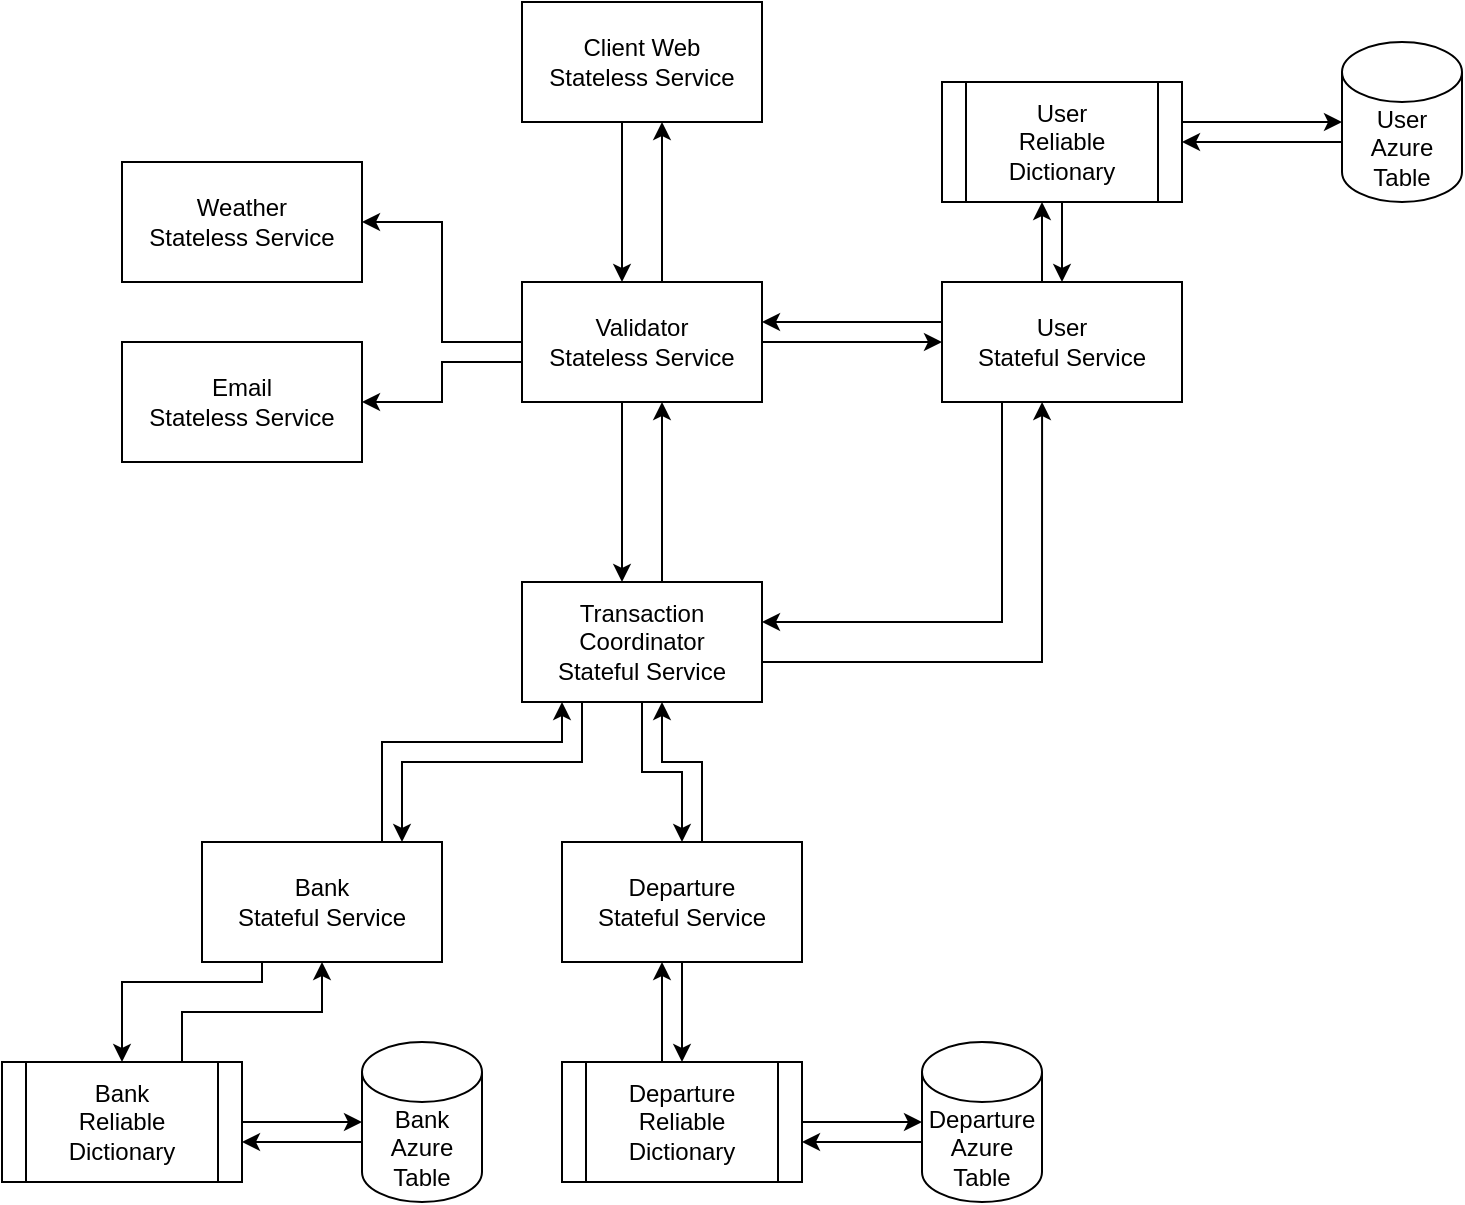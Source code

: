 <mxfile version="20.8.4" type="device"><diagram id="ze4OMfOA4Mn5XRJFmpxb" name="Page-1"><mxGraphModel dx="1434" dy="796" grid="1" gridSize="10" guides="1" tooltips="1" connect="1" arrows="1" fold="1" page="1" pageScale="1" pageWidth="850" pageHeight="1100" math="0" shadow="0"><root><mxCell id="0"/><mxCell id="1" parent="0"/><mxCell id="cVeBAqM_-Fc1GNCnRJ61-3" value="" style="edgeStyle=orthogonalEdgeStyle;rounded=0;orthogonalLoop=1;jettySize=auto;html=1;" parent="1" source="cVeBAqM_-Fc1GNCnRJ61-1" target="cVeBAqM_-Fc1GNCnRJ61-2" edge="1"><mxGeometry relative="1" as="geometry"><Array as="points"><mxPoint x="370" y="130"/><mxPoint x="370" y="130"/></Array></mxGeometry></mxCell><mxCell id="cVeBAqM_-Fc1GNCnRJ61-1" value="Client Web&lt;br&gt;Stateless Service" style="rounded=0;whiteSpace=wrap;html=1;" parent="1" vertex="1"><mxGeometry x="320" y="50" width="120" height="60" as="geometry"/></mxCell><mxCell id="cVeBAqM_-Fc1GNCnRJ61-4" value="" style="edgeStyle=orthogonalEdgeStyle;rounded=0;orthogonalLoop=1;jettySize=auto;html=1;" parent="1" source="cVeBAqM_-Fc1GNCnRJ61-2" target="cVeBAqM_-Fc1GNCnRJ61-1" edge="1"><mxGeometry relative="1" as="geometry"><Array as="points"><mxPoint x="390" y="140"/><mxPoint x="390" y="140"/></Array></mxGeometry></mxCell><mxCell id="cVeBAqM_-Fc1GNCnRJ61-7" value="" style="edgeStyle=orthogonalEdgeStyle;rounded=0;orthogonalLoop=1;jettySize=auto;html=1;" parent="1" source="cVeBAqM_-Fc1GNCnRJ61-2" target="cVeBAqM_-Fc1GNCnRJ61-5" edge="1"><mxGeometry relative="1" as="geometry"><Array as="points"><mxPoint x="370" y="290"/><mxPoint x="370" y="290"/></Array></mxGeometry></mxCell><mxCell id="cVeBAqM_-Fc1GNCnRJ61-11" value="" style="edgeStyle=orthogonalEdgeStyle;rounded=0;orthogonalLoop=1;jettySize=auto;html=1;" parent="1" source="cVeBAqM_-Fc1GNCnRJ61-2" target="cVeBAqM_-Fc1GNCnRJ61-9" edge="1"><mxGeometry relative="1" as="geometry"/></mxCell><mxCell id="cVeBAqM_-Fc1GNCnRJ61-42" value="" style="edgeStyle=orthogonalEdgeStyle;rounded=0;orthogonalLoop=1;jettySize=auto;html=1;" parent="1" source="cVeBAqM_-Fc1GNCnRJ61-2" target="cVeBAqM_-Fc1GNCnRJ61-41" edge="1"><mxGeometry relative="1" as="geometry"/></mxCell><mxCell id="cVeBAqM_-Fc1GNCnRJ61-44" style="edgeStyle=orthogonalEdgeStyle;rounded=0;orthogonalLoop=1;jettySize=auto;html=1;exitX=0;exitY=0.5;exitDx=0;exitDy=0;entryX=1;entryY=0.5;entryDx=0;entryDy=0;" parent="1" source="cVeBAqM_-Fc1GNCnRJ61-2" target="cVeBAqM_-Fc1GNCnRJ61-43" edge="1"><mxGeometry relative="1" as="geometry"><Array as="points"><mxPoint x="320" y="230"/><mxPoint x="280" y="230"/><mxPoint x="280" y="250"/></Array></mxGeometry></mxCell><mxCell id="cVeBAqM_-Fc1GNCnRJ61-2" value="Validator&lt;br&gt;Stateless Service" style="rounded=0;whiteSpace=wrap;html=1;" parent="1" vertex="1"><mxGeometry x="320" y="190" width="120" height="60" as="geometry"/></mxCell><mxCell id="cVeBAqM_-Fc1GNCnRJ61-6" value="" style="edgeStyle=orthogonalEdgeStyle;rounded=0;orthogonalLoop=1;jettySize=auto;html=1;" parent="1" source="cVeBAqM_-Fc1GNCnRJ61-5" target="cVeBAqM_-Fc1GNCnRJ61-2" edge="1"><mxGeometry relative="1" as="geometry"><Array as="points"><mxPoint x="390" y="290"/><mxPoint x="390" y="290"/></Array></mxGeometry></mxCell><mxCell id="cVeBAqM_-Fc1GNCnRJ61-13" value="" style="edgeStyle=orthogonalEdgeStyle;rounded=0;orthogonalLoop=1;jettySize=auto;html=1;" parent="1" target="cVeBAqM_-Fc1GNCnRJ61-12" edge="1"><mxGeometry relative="1" as="geometry"><mxPoint x="350" y="400" as="sourcePoint"/><Array as="points"><mxPoint x="350" y="430"/><mxPoint x="260" y="430"/></Array></mxGeometry></mxCell><mxCell id="cVeBAqM_-Fc1GNCnRJ61-18" value="" style="edgeStyle=orthogonalEdgeStyle;rounded=0;orthogonalLoop=1;jettySize=auto;html=1;" parent="1" source="cVeBAqM_-Fc1GNCnRJ61-5" target="cVeBAqM_-Fc1GNCnRJ61-15" edge="1"><mxGeometry relative="1" as="geometry"/></mxCell><mxCell id="DbfVXV76TgT3S2MvBWvK-4" style="edgeStyle=orthogonalEdgeStyle;rounded=0;orthogonalLoop=1;jettySize=auto;html=1;exitX=1;exitY=0.5;exitDx=0;exitDy=0;entryX=0.417;entryY=1;entryDx=0;entryDy=0;entryPerimeter=0;" edge="1" parent="1" source="cVeBAqM_-Fc1GNCnRJ61-5" target="cVeBAqM_-Fc1GNCnRJ61-9"><mxGeometry relative="1" as="geometry"><Array as="points"><mxPoint x="440" y="380"/><mxPoint x="580" y="380"/></Array></mxGeometry></mxCell><mxCell id="cVeBAqM_-Fc1GNCnRJ61-5" value="Transaction Coordinator&lt;br&gt;Stateful Service" style="rounded=0;whiteSpace=wrap;html=1;" parent="1" vertex="1"><mxGeometry x="320" y="340" width="120" height="60" as="geometry"/></mxCell><mxCell id="cVeBAqM_-Fc1GNCnRJ61-8" style="edgeStyle=orthogonalEdgeStyle;rounded=0;orthogonalLoop=1;jettySize=auto;html=1;exitX=0.5;exitY=1;exitDx=0;exitDy=0;" parent="1" edge="1"><mxGeometry relative="1" as="geometry"><mxPoint x="340" y="400" as="sourcePoint"/><mxPoint x="340" y="400" as="targetPoint"/></mxGeometry></mxCell><mxCell id="cVeBAqM_-Fc1GNCnRJ61-10" value="" style="edgeStyle=orthogonalEdgeStyle;rounded=0;orthogonalLoop=1;jettySize=auto;html=1;" parent="1" source="cVeBAqM_-Fc1GNCnRJ61-9" target="cVeBAqM_-Fc1GNCnRJ61-2" edge="1"><mxGeometry relative="1" as="geometry"><Array as="points"><mxPoint x="480" y="210"/><mxPoint x="480" y="210"/></Array></mxGeometry></mxCell><mxCell id="cVeBAqM_-Fc1GNCnRJ61-40" value="" style="edgeStyle=orthogonalEdgeStyle;rounded=0;orthogonalLoop=1;jettySize=auto;html=1;" parent="1" source="cVeBAqM_-Fc1GNCnRJ61-9" target="cVeBAqM_-Fc1GNCnRJ61-38" edge="1"><mxGeometry relative="1" as="geometry"><Array as="points"><mxPoint x="580" y="170"/><mxPoint x="580" y="170"/></Array></mxGeometry></mxCell><mxCell id="DbfVXV76TgT3S2MvBWvK-3" style="edgeStyle=orthogonalEdgeStyle;rounded=0;orthogonalLoop=1;jettySize=auto;html=1;exitX=0.25;exitY=1;exitDx=0;exitDy=0;" edge="1" parent="1" source="cVeBAqM_-Fc1GNCnRJ61-9"><mxGeometry relative="1" as="geometry"><mxPoint x="440" y="360" as="targetPoint"/><Array as="points"><mxPoint x="560" y="360"/><mxPoint x="440" y="360"/></Array></mxGeometry></mxCell><mxCell id="cVeBAqM_-Fc1GNCnRJ61-9" value="User&lt;br&gt;Stateful Service" style="rounded=0;whiteSpace=wrap;html=1;" parent="1" vertex="1"><mxGeometry x="530" y="190" width="120" height="60" as="geometry"/></mxCell><mxCell id="cVeBAqM_-Fc1GNCnRJ61-14" value="" style="edgeStyle=orthogonalEdgeStyle;rounded=0;orthogonalLoop=1;jettySize=auto;html=1;" parent="1" source="cVeBAqM_-Fc1GNCnRJ61-12" edge="1"><mxGeometry relative="1" as="geometry"><mxPoint x="340" y="400" as="targetPoint"/><Array as="points"><mxPoint x="250" y="420"/><mxPoint x="340" y="420"/></Array></mxGeometry></mxCell><mxCell id="cVeBAqM_-Fc1GNCnRJ61-25" style="edgeStyle=orthogonalEdgeStyle;rounded=0;orthogonalLoop=1;jettySize=auto;html=1;exitX=0.25;exitY=1;exitDx=0;exitDy=0;entryX=0.5;entryY=0;entryDx=0;entryDy=0;" parent="1" source="cVeBAqM_-Fc1GNCnRJ61-12" target="cVeBAqM_-Fc1GNCnRJ61-21" edge="1"><mxGeometry relative="1" as="geometry"><Array as="points"><mxPoint x="190" y="540"/><mxPoint x="120" y="540"/></Array></mxGeometry></mxCell><mxCell id="cVeBAqM_-Fc1GNCnRJ61-12" value="Bank&lt;br&gt;Stateful Service" style="rounded=0;whiteSpace=wrap;html=1;" parent="1" vertex="1"><mxGeometry x="160" y="470" width="120" height="60" as="geometry"/></mxCell><mxCell id="cVeBAqM_-Fc1GNCnRJ61-16" value="" style="edgeStyle=orthogonalEdgeStyle;rounded=0;orthogonalLoop=1;jettySize=auto;html=1;" parent="1" source="cVeBAqM_-Fc1GNCnRJ61-15" target="cVeBAqM_-Fc1GNCnRJ61-5" edge="1"><mxGeometry relative="1" as="geometry"><Array as="points"><mxPoint x="410" y="430"/><mxPoint x="390" y="430"/></Array></mxGeometry></mxCell><mxCell id="cVeBAqM_-Fc1GNCnRJ61-34" value="" style="edgeStyle=orthogonalEdgeStyle;rounded=0;orthogonalLoop=1;jettySize=auto;html=1;" parent="1" source="cVeBAqM_-Fc1GNCnRJ61-15" target="cVeBAqM_-Fc1GNCnRJ61-32" edge="1"><mxGeometry relative="1" as="geometry"/></mxCell><mxCell id="cVeBAqM_-Fc1GNCnRJ61-15" value="Departure&lt;br&gt;Stateful Service" style="rounded=0;whiteSpace=wrap;html=1;" parent="1" vertex="1"><mxGeometry x="340" y="470" width="120" height="60" as="geometry"/></mxCell><mxCell id="cVeBAqM_-Fc1GNCnRJ61-22" value="" style="edgeStyle=orthogonalEdgeStyle;rounded=0;orthogonalLoop=1;jettySize=auto;html=1;" parent="1" source="cVeBAqM_-Fc1GNCnRJ61-19" target="cVeBAqM_-Fc1GNCnRJ61-21" edge="1"><mxGeometry relative="1" as="geometry"><Array as="points"><mxPoint x="210" y="620"/><mxPoint x="210" y="620"/></Array></mxGeometry></mxCell><mxCell id="cVeBAqM_-Fc1GNCnRJ61-19" value="Bank&lt;br&gt;Azure&lt;br&gt;Table" style="shape=cylinder3;whiteSpace=wrap;html=1;boundedLbl=1;backgroundOutline=1;size=15;" parent="1" vertex="1"><mxGeometry x="240" y="570" width="60" height="80" as="geometry"/></mxCell><mxCell id="cVeBAqM_-Fc1GNCnRJ61-23" value="" style="edgeStyle=orthogonalEdgeStyle;rounded=0;orthogonalLoop=1;jettySize=auto;html=1;" parent="1" source="cVeBAqM_-Fc1GNCnRJ61-21" target="cVeBAqM_-Fc1GNCnRJ61-19" edge="1"><mxGeometry relative="1" as="geometry"/></mxCell><mxCell id="cVeBAqM_-Fc1GNCnRJ61-24" style="edgeStyle=orthogonalEdgeStyle;rounded=0;orthogonalLoop=1;jettySize=auto;html=1;exitX=0.75;exitY=0;exitDx=0;exitDy=0;entryX=0.5;entryY=1;entryDx=0;entryDy=0;" parent="1" source="cVeBAqM_-Fc1GNCnRJ61-21" target="cVeBAqM_-Fc1GNCnRJ61-12" edge="1"><mxGeometry relative="1" as="geometry"/></mxCell><mxCell id="cVeBAqM_-Fc1GNCnRJ61-21" value="Bank&lt;br&gt;Reliable Dictionary" style="shape=process;whiteSpace=wrap;html=1;backgroundOutline=1;" parent="1" vertex="1"><mxGeometry x="60" y="580" width="120" height="60" as="geometry"/></mxCell><mxCell id="cVeBAqM_-Fc1GNCnRJ61-29" value="" style="edgeStyle=orthogonalEdgeStyle;rounded=0;orthogonalLoop=1;jettySize=auto;html=1;" parent="1" source="cVeBAqM_-Fc1GNCnRJ61-30" target="cVeBAqM_-Fc1GNCnRJ61-32" edge="1"><mxGeometry relative="1" as="geometry"><Array as="points"><mxPoint x="490" y="620"/><mxPoint x="490" y="620"/></Array></mxGeometry></mxCell><mxCell id="cVeBAqM_-Fc1GNCnRJ61-30" value="Departure&lt;br&gt;Azure&lt;br&gt;Table" style="shape=cylinder3;whiteSpace=wrap;html=1;boundedLbl=1;backgroundOutline=1;size=15;" parent="1" vertex="1"><mxGeometry x="520" y="570" width="60" height="80" as="geometry"/></mxCell><mxCell id="cVeBAqM_-Fc1GNCnRJ61-31" value="" style="edgeStyle=orthogonalEdgeStyle;rounded=0;orthogonalLoop=1;jettySize=auto;html=1;" parent="1" source="cVeBAqM_-Fc1GNCnRJ61-32" target="cVeBAqM_-Fc1GNCnRJ61-30" edge="1"><mxGeometry relative="1" as="geometry"/></mxCell><mxCell id="cVeBAqM_-Fc1GNCnRJ61-33" value="" style="edgeStyle=orthogonalEdgeStyle;rounded=0;orthogonalLoop=1;jettySize=auto;html=1;" parent="1" source="cVeBAqM_-Fc1GNCnRJ61-32" target="cVeBAqM_-Fc1GNCnRJ61-15" edge="1"><mxGeometry relative="1" as="geometry"><Array as="points"><mxPoint x="390" y="550"/><mxPoint x="390" y="550"/></Array></mxGeometry></mxCell><mxCell id="cVeBAqM_-Fc1GNCnRJ61-32" value="Departure&lt;br&gt;Reliable Dictionary" style="shape=process;whiteSpace=wrap;html=1;backgroundOutline=1;" parent="1" vertex="1"><mxGeometry x="340" y="580" width="120" height="60" as="geometry"/></mxCell><mxCell id="DbfVXV76TgT3S2MvBWvK-1" value="" style="edgeStyle=orthogonalEdgeStyle;rounded=0;orthogonalLoop=1;jettySize=auto;html=1;" edge="1" parent="1" source="cVeBAqM_-Fc1GNCnRJ61-36" target="cVeBAqM_-Fc1GNCnRJ61-38"><mxGeometry relative="1" as="geometry"><Array as="points"><mxPoint x="710" y="120"/><mxPoint x="710" y="120"/></Array></mxGeometry></mxCell><mxCell id="cVeBAqM_-Fc1GNCnRJ61-36" value="User&lt;br&gt;Azure&lt;br&gt;Table" style="shape=cylinder3;whiteSpace=wrap;html=1;boundedLbl=1;backgroundOutline=1;size=15;" parent="1" vertex="1"><mxGeometry x="730" y="70" width="60" height="80" as="geometry"/></mxCell><mxCell id="cVeBAqM_-Fc1GNCnRJ61-37" value="" style="edgeStyle=orthogonalEdgeStyle;rounded=0;orthogonalLoop=1;jettySize=auto;html=1;" parent="1" source="cVeBAqM_-Fc1GNCnRJ61-38" target="cVeBAqM_-Fc1GNCnRJ61-36" edge="1"><mxGeometry relative="1" as="geometry"><Array as="points"><mxPoint x="690" y="110"/><mxPoint x="690" y="110"/></Array></mxGeometry></mxCell><mxCell id="DbfVXV76TgT3S2MvBWvK-2" value="" style="edgeStyle=orthogonalEdgeStyle;rounded=0;orthogonalLoop=1;jettySize=auto;html=1;" edge="1" parent="1" source="cVeBAqM_-Fc1GNCnRJ61-38" target="cVeBAqM_-Fc1GNCnRJ61-9"><mxGeometry relative="1" as="geometry"/></mxCell><mxCell id="cVeBAqM_-Fc1GNCnRJ61-38" value="User&lt;br&gt;Reliable Dictionary" style="shape=process;whiteSpace=wrap;html=1;backgroundOutline=1;" parent="1" vertex="1"><mxGeometry x="530" y="90" width="120" height="60" as="geometry"/></mxCell><mxCell id="cVeBAqM_-Fc1GNCnRJ61-41" value="Weather&lt;br&gt;Stateless Service" style="rounded=0;whiteSpace=wrap;html=1;" parent="1" vertex="1"><mxGeometry x="120" y="130" width="120" height="60" as="geometry"/></mxCell><mxCell id="cVeBAqM_-Fc1GNCnRJ61-43" value="Email&lt;br&gt;Stateless Service" style="rounded=0;whiteSpace=wrap;html=1;" parent="1" vertex="1"><mxGeometry x="120" y="220" width="120" height="60" as="geometry"/></mxCell></root></mxGraphModel></diagram></mxfile>